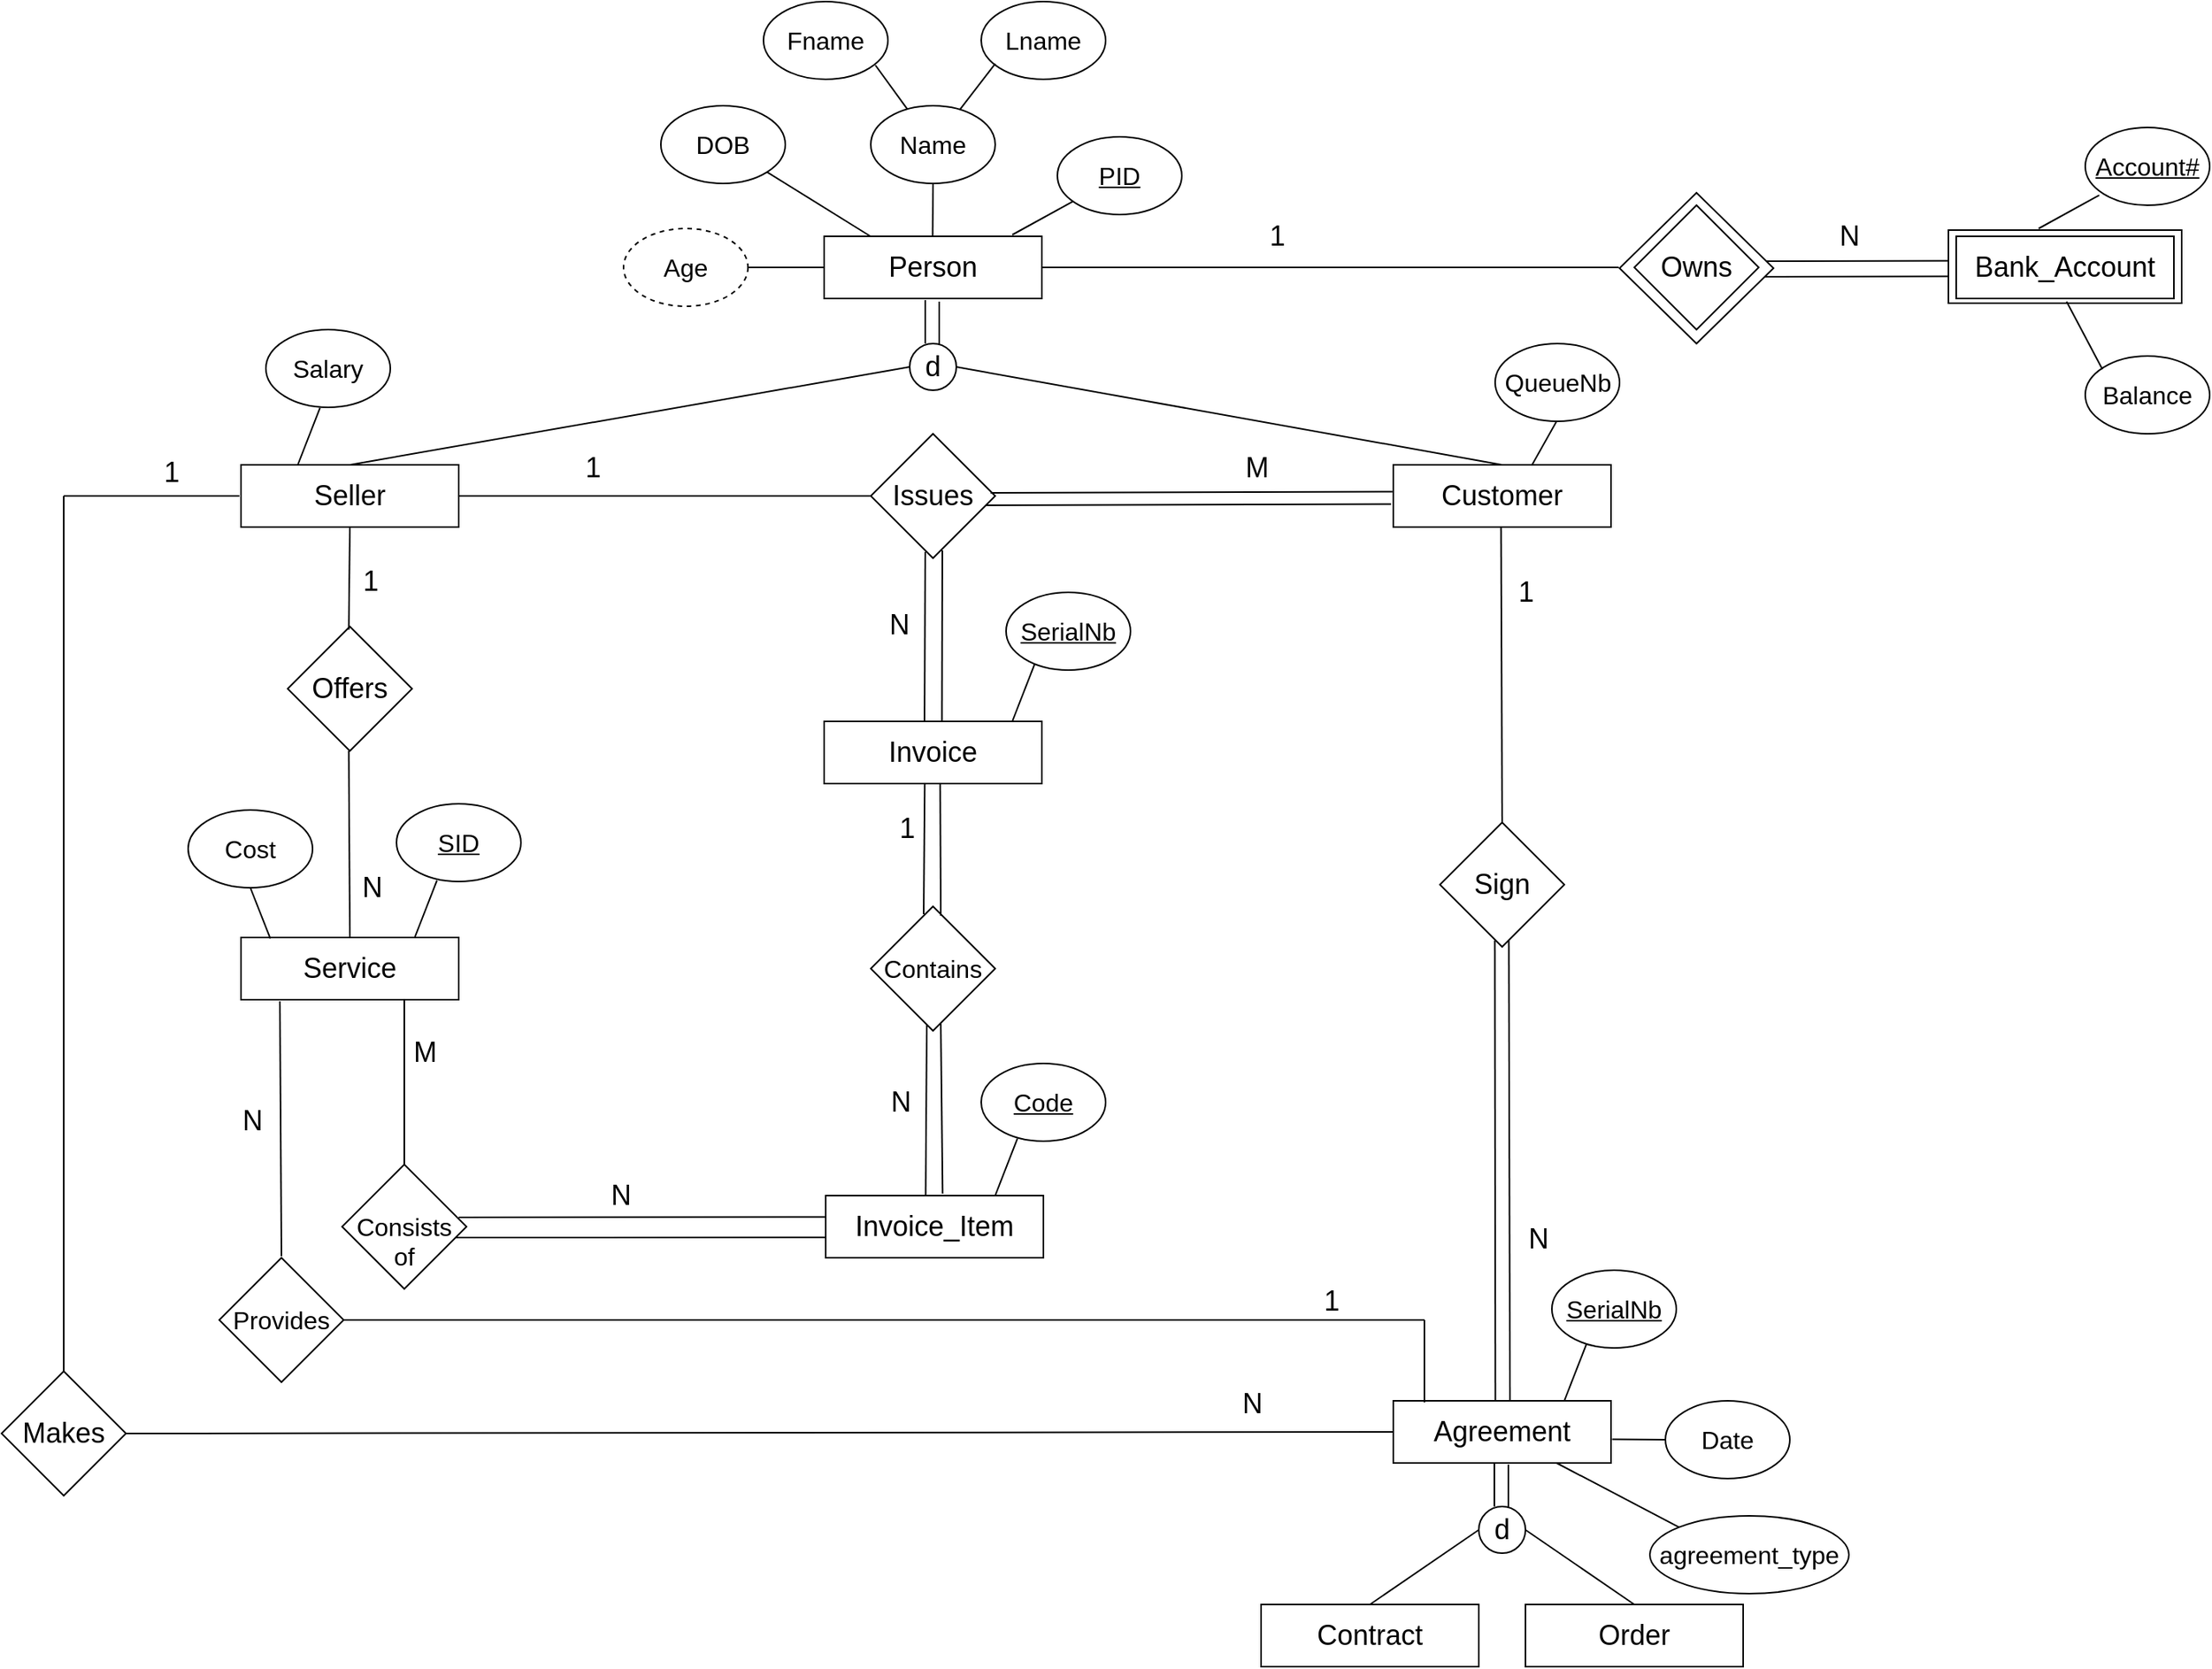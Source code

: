<mxfile version="14.0.0" type="device"><diagram id="C5RBs43oDa-KdzZeNtuy" name="Page-1"><mxGraphModel dx="1698" dy="883" grid="0" gridSize="10" guides="0" tooltips="1" connect="1" arrows="1" fold="1" page="1" pageScale="1" pageWidth="827" pageHeight="1169" math="0" shadow="0"><root><mxCell id="WIyWlLk6GJQsqaUBKTNV-0"/><mxCell id="WIyWlLk6GJQsqaUBKTNV-1" parent="WIyWlLk6GJQsqaUBKTNV-0"/><mxCell id="c0d2WSSigCV5riitA6cw-149" value="&lt;font style=&quot;font-size: 18px&quot;&gt;&lt;br&gt;&lt;/font&gt;" style="rounded=0;whiteSpace=wrap;html=1;" parent="WIyWlLk6GJQsqaUBKTNV-1" vertex="1"><mxGeometry x="1412" y="187" width="150" height="47" as="geometry"/></mxCell><mxCell id="c0d2WSSigCV5riitA6cw-148" value="" style="rhombus;whiteSpace=wrap;html=1;" parent="WIyWlLk6GJQsqaUBKTNV-1" vertex="1"><mxGeometry x="1200.5" y="163" width="99" height="97" as="geometry"/></mxCell><mxCell id="c0d2WSSigCV5riitA6cw-4" value="&lt;font style=&quot;font-size: 18px&quot;&gt;Person&lt;/font&gt;" style="rounded=0;whiteSpace=wrap;html=1;" parent="WIyWlLk6GJQsqaUBKTNV-1" vertex="1"><mxGeometry x="689" y="191" width="140" height="40" as="geometry"/></mxCell><mxCell id="c0d2WSSigCV5riitA6cw-6" value="&lt;font style=&quot;font-size: 18px&quot;&gt;Invoice_Item&lt;/font&gt;" style="rounded=0;whiteSpace=wrap;html=1;" parent="WIyWlLk6GJQsqaUBKTNV-1" vertex="1"><mxGeometry x="690" y="808" width="140" height="40" as="geometry"/></mxCell><mxCell id="c0d2WSSigCV5riitA6cw-7" value="&lt;font style=&quot;font-size: 18px&quot;&gt;Service&lt;/font&gt;" style="rounded=0;whiteSpace=wrap;html=1;" parent="WIyWlLk6GJQsqaUBKTNV-1" vertex="1"><mxGeometry x="314" y="642" width="140" height="40" as="geometry"/></mxCell><mxCell id="c0d2WSSigCV5riitA6cw-8" value="&lt;font style=&quot;font-size: 18px&quot;&gt;Invoice&lt;/font&gt;" style="rounded=0;whiteSpace=wrap;html=1;" parent="WIyWlLk6GJQsqaUBKTNV-1" vertex="1"><mxGeometry x="689" y="503" width="140" height="40" as="geometry"/></mxCell><mxCell id="c0d2WSSigCV5riitA6cw-9" value="&lt;font style=&quot;font-size: 18px&quot;&gt;Customer&lt;/font&gt;" style="rounded=0;whiteSpace=wrap;html=1;" parent="WIyWlLk6GJQsqaUBKTNV-1" vertex="1"><mxGeometry x="1055" y="338" width="140" height="40" as="geometry"/></mxCell><mxCell id="c0d2WSSigCV5riitA6cw-10" value="&lt;font style=&quot;font-size: 18px&quot;&gt;Seller&lt;/font&gt;" style="rounded=0;whiteSpace=wrap;html=1;" parent="WIyWlLk6GJQsqaUBKTNV-1" vertex="1"><mxGeometry x="314" y="338" width="140" height="40" as="geometry"/></mxCell><mxCell id="c0d2WSSigCV5riitA6cw-11" value="&lt;font style=&quot;font-size: 18px&quot;&gt;Bank_Account&lt;br&gt;&lt;/font&gt;" style="rounded=0;whiteSpace=wrap;html=1;" parent="WIyWlLk6GJQsqaUBKTNV-1" vertex="1"><mxGeometry x="1417" y="191" width="140" height="40" as="geometry"/></mxCell><mxCell id="c0d2WSSigCV5riitA6cw-12" value="&lt;font style=&quot;font-size: 18px&quot;&gt;Agreement&lt;/font&gt;" style="rounded=0;whiteSpace=wrap;html=1;" parent="WIyWlLk6GJQsqaUBKTNV-1" vertex="1"><mxGeometry x="1055" y="940" width="140" height="40" as="geometry"/></mxCell><mxCell id="c0d2WSSigCV5riitA6cw-13" value="&lt;font style=&quot;font-size: 18px&quot;&gt;Order&lt;/font&gt;" style="rounded=0;whiteSpace=wrap;html=1;" parent="WIyWlLk6GJQsqaUBKTNV-1" vertex="1"><mxGeometry x="1140" y="1071" width="140" height="40" as="geometry"/></mxCell><mxCell id="c0d2WSSigCV5riitA6cw-14" value="&lt;font style=&quot;font-size: 18px&quot;&gt;Contract&lt;/font&gt;" style="rounded=0;whiteSpace=wrap;html=1;" parent="WIyWlLk6GJQsqaUBKTNV-1" vertex="1"><mxGeometry x="970" y="1071" width="140" height="40" as="geometry"/></mxCell><mxCell id="c0d2WSSigCV5riitA6cw-15" value="&lt;font style=&quot;font-size: 18px&quot;&gt;Owns&lt;/font&gt;" style="rhombus;whiteSpace=wrap;html=1;" parent="WIyWlLk6GJQsqaUBKTNV-1" vertex="1"><mxGeometry x="1210" y="171" width="80" height="80" as="geometry"/></mxCell><mxCell id="c0d2WSSigCV5riitA6cw-16" value="&lt;font&gt;&lt;font style=&quot;font-size: 16px&quot;&gt;&lt;br&gt;Consists&lt;br&gt;of&lt;/font&gt;&lt;br&gt;&lt;/font&gt;" style="rhombus;whiteSpace=wrap;html=1;" parent="WIyWlLk6GJQsqaUBKTNV-1" vertex="1"><mxGeometry x="379" y="788" width="80" height="80" as="geometry"/></mxCell><mxCell id="c0d2WSSigCV5riitA6cw-17" value="&lt;font style=&quot;font-size: 18px&quot;&gt;Offers&lt;/font&gt;" style="rhombus;whiteSpace=wrap;html=1;" parent="WIyWlLk6GJQsqaUBKTNV-1" vertex="1"><mxGeometry x="344" y="442" width="80" height="80" as="geometry"/></mxCell><mxCell id="c0d2WSSigCV5riitA6cw-18" value="&lt;font style=&quot;font-size: 16px&quot;&gt;Contains&lt;/font&gt;" style="rhombus;whiteSpace=wrap;html=1;fontSize=16;" parent="WIyWlLk6GJQsqaUBKTNV-1" vertex="1"><mxGeometry x="719" y="622" width="80" height="80" as="geometry"/></mxCell><mxCell id="c0d2WSSigCV5riitA6cw-19" value="&lt;font style=&quot;font-size: 18px&quot;&gt;Sign&lt;/font&gt;" style="rhombus;whiteSpace=wrap;html=1;" parent="WIyWlLk6GJQsqaUBKTNV-1" vertex="1"><mxGeometry x="1085" y="568" width="80" height="80" as="geometry"/></mxCell><mxCell id="c0d2WSSigCV5riitA6cw-20" value="&lt;font style=&quot;font-size: 18px&quot;&gt;Issues&lt;/font&gt;" style="rhombus;whiteSpace=wrap;html=1;" parent="WIyWlLk6GJQsqaUBKTNV-1" vertex="1"><mxGeometry x="719" y="318" width="80" height="80" as="geometry"/></mxCell><mxCell id="c0d2WSSigCV5riitA6cw-21" value="&lt;font style=&quot;font-size: 18px&quot;&gt;Makes&lt;/font&gt;" style="rhombus;whiteSpace=wrap;html=1;" parent="WIyWlLk6GJQsqaUBKTNV-1" vertex="1"><mxGeometry x="160" y="921" width="80" height="80" as="geometry"/></mxCell><mxCell id="c0d2WSSigCV5riitA6cw-22" value="" style="endArrow=none;html=1;entryX=0.001;entryY=0.421;entryDx=0;entryDy=0;entryPerimeter=0;" parent="WIyWlLk6GJQsqaUBKTNV-1" target="c0d2WSSigCV5riitA6cw-149" edge="1"><mxGeometry width="50" height="50" relative="1" as="geometry"><mxPoint x="1295" y="207" as="sourcePoint"/><mxPoint x="1405" y="207" as="targetPoint"/></mxGeometry></mxCell><mxCell id="c0d2WSSigCV5riitA6cw-24" value="" style="endArrow=none;html=1;exitX=1;exitY=0.5;exitDx=0;exitDy=0;" parent="WIyWlLk6GJQsqaUBKTNV-1" source="c0d2WSSigCV5riitA6cw-4" edge="1"><mxGeometry width="50" height="50" relative="1" as="geometry"><mxPoint x="891" y="210.17" as="sourcePoint"/><mxPoint x="1200" y="211" as="targetPoint"/></mxGeometry></mxCell><mxCell id="c0d2WSSigCV5riitA6cw-161" value="&lt;font style=&quot;font-size: 18px&quot;&gt;1&lt;/font&gt;" style="edgeLabel;html=1;align=center;verticalAlign=middle;resizable=0;points=[];" parent="c0d2WSSigCV5riitA6cw-24" vertex="1" connectable="0"><mxGeometry x="0.147" y="-1" relative="1" as="geometry"><mxPoint x="-61.94" y="-21" as="offset"/></mxGeometry></mxCell><mxCell id="c0d2WSSigCV5riitA6cw-25" value="&lt;font style=&quot;font-size: 18px&quot;&gt;d&lt;/font&gt;" style="ellipse;whiteSpace=wrap;html=1;aspect=fixed;" parent="WIyWlLk6GJQsqaUBKTNV-1" vertex="1"><mxGeometry x="744" y="260" width="30" height="30" as="geometry"/></mxCell><mxCell id="c0d2WSSigCV5riitA6cw-26" value="" style="endArrow=none;html=1;exitX=0.5;exitY=0;exitDx=0;exitDy=0;entryX=0;entryY=0.5;entryDx=0;entryDy=0;" parent="WIyWlLk6GJQsqaUBKTNV-1" source="c0d2WSSigCV5riitA6cw-10" target="c0d2WSSigCV5riitA6cw-25" edge="1"><mxGeometry width="50" height="50" relative="1" as="geometry"><mxPoint x="694" y="328" as="sourcePoint"/><mxPoint x="744" y="278" as="targetPoint"/></mxGeometry></mxCell><mxCell id="c0d2WSSigCV5riitA6cw-27" value="" style="endArrow=none;html=1;entryX=0.5;entryY=0;entryDx=0;entryDy=0;exitX=1;exitY=0.5;exitDx=0;exitDy=0;" parent="WIyWlLk6GJQsqaUBKTNV-1" source="c0d2WSSigCV5riitA6cw-25" target="c0d2WSSigCV5riitA6cw-9" edge="1"><mxGeometry width="50" height="50" relative="1" as="geometry"><mxPoint x="774" y="281" as="sourcePoint"/><mxPoint x="824" y="231" as="targetPoint"/></mxGeometry></mxCell><mxCell id="c0d2WSSigCV5riitA6cw-28" value="" style="endArrow=none;html=1;" parent="WIyWlLk6GJQsqaUBKTNV-1" edge="1"><mxGeometry width="50" height="50" relative="1" as="geometry"><mxPoint x="754" y="260" as="sourcePoint"/><mxPoint x="754" y="232" as="targetPoint"/></mxGeometry></mxCell><mxCell id="c0d2WSSigCV5riitA6cw-29" value="" style="endArrow=none;html=1;" parent="WIyWlLk6GJQsqaUBKTNV-1" edge="1"><mxGeometry width="50" height="50" relative="1" as="geometry"><mxPoint x="763" y="261" as="sourcePoint"/><mxPoint x="763" y="233" as="targetPoint"/></mxGeometry></mxCell><mxCell id="c0d2WSSigCV5riitA6cw-31" value="" style="endArrow=none;html=1;exitX=0.461;exitY=0.002;exitDx=0;exitDy=0;exitPerimeter=0;" parent="WIyWlLk6GJQsqaUBKTNV-1" source="c0d2WSSigCV5riitA6cw-8" edge="1"><mxGeometry width="50" height="50" relative="1" as="geometry"><mxPoint x="754" y="499" as="sourcePoint"/><mxPoint x="754" y="394" as="targetPoint"/></mxGeometry></mxCell><mxCell id="c0d2WSSigCV5riitA6cw-32" value="" style="endArrow=none;html=1;exitX=0.5;exitY=0;exitDx=0;exitDy=0;entryX=0.462;entryY=1.033;entryDx=0;entryDy=0;entryPerimeter=0;" parent="WIyWlLk6GJQsqaUBKTNV-1" edge="1"><mxGeometry width="50" height="50" relative="1" as="geometry"><mxPoint x="753" y="627" as="sourcePoint"/><mxPoint x="753.68" y="543.32" as="targetPoint"/></mxGeometry></mxCell><mxCell id="c0d2WSSigCV5riitA6cw-33" value="" style="endArrow=none;html=1;entryX=0.5;entryY=1;entryDx=0;entryDy=0;exitX=0.537;exitY=-0.032;exitDx=0;exitDy=0;exitPerimeter=0;" parent="WIyWlLk6GJQsqaUBKTNV-1" source="c0d2WSSigCV5riitA6cw-6" edge="1"><mxGeometry width="50" height="50" relative="1" as="geometry"><mxPoint x="764" y="790" as="sourcePoint"/><mxPoint x="764" y="697" as="targetPoint"/></mxGeometry></mxCell><mxCell id="c0d2WSSigCV5riitA6cw-34" value="" style="endArrow=none;html=1;exitX=0.5;exitY=0;exitDx=0;exitDy=0;entryX=0.5;entryY=1;entryDx=0;entryDy=0;" parent="WIyWlLk6GJQsqaUBKTNV-1" target="c0d2WSSigCV5riitA6cw-10" edge="1"><mxGeometry width="50" height="50" relative="1" as="geometry"><mxPoint x="383.29" y="444" as="sourcePoint"/><mxPoint x="383" y="383" as="targetPoint"/></mxGeometry></mxCell><mxCell id="c0d2WSSigCV5riitA6cw-35" value="" style="endArrow=none;html=1;exitX=0.5;exitY=0;exitDx=0;exitDy=0;" parent="WIyWlLk6GJQsqaUBKTNV-1" source="c0d2WSSigCV5riitA6cw-7" edge="1"><mxGeometry width="50" height="50" relative="1" as="geometry"><mxPoint x="383.29" y="588" as="sourcePoint"/><mxPoint x="383.29" y="522" as="targetPoint"/></mxGeometry></mxCell><mxCell id="c0d2WSSigCV5riitA6cw-36" value="" style="endArrow=none;html=1;exitX=0.5;exitY=0;exitDx=0;exitDy=0;entryX=0.75;entryY=1;entryDx=0;entryDy=0;" parent="WIyWlLk6GJQsqaUBKTNV-1" source="c0d2WSSigCV5riitA6cw-16" target="c0d2WSSigCV5riitA6cw-7" edge="1"><mxGeometry width="50" height="50" relative="1" as="geometry"><mxPoint x="415.29" y="694" as="sourcePoint"/><mxPoint x="417" y="658" as="targetPoint"/></mxGeometry></mxCell><mxCell id="c0d2WSSigCV5riitA6cw-37" value="" style="endArrow=none;html=1;exitX=0.5;exitY=0;exitDx=0;exitDy=0;" parent="WIyWlLk6GJQsqaUBKTNV-1" source="c0d2WSSigCV5riitA6cw-19" edge="1"><mxGeometry width="50" height="50" relative="1" as="geometry"><mxPoint x="1124.29" y="444" as="sourcePoint"/><mxPoint x="1124.29" y="378" as="targetPoint"/></mxGeometry></mxCell><mxCell id="c0d2WSSigCV5riitA6cw-38" value="" style="endArrow=none;html=1;exitX=0.469;exitY=0;exitDx=0;exitDy=0;exitPerimeter=0;" parent="WIyWlLk6GJQsqaUBKTNV-1" source="c0d2WSSigCV5riitA6cw-12" edge="1"><mxGeometry width="50" height="50" relative="1" as="geometry"><mxPoint x="1121" y="935" as="sourcePoint"/><mxPoint x="1120.29" y="644" as="targetPoint"/></mxGeometry></mxCell><mxCell id="c0d2WSSigCV5riitA6cw-39" value="" style="endArrow=none;html=1;exitX=0;exitY=0.5;exitDx=0;exitDy=0;entryX=1;entryY=0.5;entryDx=0;entryDy=0;" parent="WIyWlLk6GJQsqaUBKTNV-1" source="c0d2WSSigCV5riitA6cw-20" target="c0d2WSSigCV5riitA6cw-10" edge="1"><mxGeometry width="50" height="50" relative="1" as="geometry"><mxPoint x="704" y="357.29" as="sourcePoint"/><mxPoint x="644" y="357.29" as="targetPoint"/></mxGeometry></mxCell><mxCell id="c0d2WSSigCV5riitA6cw-40" value="" style="endArrow=none;html=1;exitX=-0.004;exitY=0.43;exitDx=0;exitDy=0;entryX=1;entryY=0.5;entryDx=0;entryDy=0;exitPerimeter=0;" parent="WIyWlLk6GJQsqaUBKTNV-1" source="c0d2WSSigCV5riitA6cw-9" edge="1"><mxGeometry width="50" height="50" relative="1" as="geometry"><mxPoint x="1052" y="356" as="sourcePoint"/><mxPoint x="796" y="356" as="targetPoint"/></mxGeometry></mxCell><mxCell id="c0d2WSSigCV5riitA6cw-41" value="" style="endArrow=none;html=1;exitX=0.003;exitY=0.343;exitDx=0;exitDy=0;entryX=1;entryY=0.5;entryDx=0;entryDy=0;exitPerimeter=0;" parent="WIyWlLk6GJQsqaUBKTNV-1" source="c0d2WSSigCV5riitA6cw-6" edge="1"><mxGeometry width="50" height="50" relative="1" as="geometry"><mxPoint x="685" y="822" as="sourcePoint"/><mxPoint x="454" y="822" as="targetPoint"/></mxGeometry></mxCell><mxCell id="c0d2WSSigCV5riitA6cw-45" value="" style="endArrow=none;html=1;exitX=0;exitY=0.5;exitDx=0;exitDy=0;entryX=1;entryY=0.5;entryDx=0;entryDy=0;" parent="WIyWlLk6GJQsqaUBKTNV-1" source="c0d2WSSigCV5riitA6cw-12" target="c0d2WSSigCV5riitA6cw-21" edge="1"><mxGeometry width="50" height="50" relative="1" as="geometry"><mxPoint x="575" y="960" as="sourcePoint"/><mxPoint x="500" y="959.29" as="targetPoint"/></mxGeometry></mxCell><mxCell id="c0d2WSSigCV5riitA6cw-47" value="" style="endArrow=none;html=1;exitX=0.5;exitY=0;exitDx=0;exitDy=0;" parent="WIyWlLk6GJQsqaUBKTNV-1" edge="1"><mxGeometry width="50" height="50" relative="1" as="geometry"><mxPoint x="340" y="847" as="sourcePoint"/><mxPoint x="339" y="683" as="targetPoint"/></mxGeometry></mxCell><mxCell id="c0d2WSSigCV5riitA6cw-48" value="&lt;font style=&quot;font-size: 16px&quot;&gt;Provides&lt;/font&gt;" style="rhombus;whiteSpace=wrap;html=1;" parent="WIyWlLk6GJQsqaUBKTNV-1" vertex="1"><mxGeometry x="300" y="848" width="80" height="80" as="geometry"/></mxCell><mxCell id="c0d2WSSigCV5riitA6cw-53" value="&lt;font style=&quot;font-size: 18px&quot;&gt;d&lt;/font&gt;" style="ellipse;whiteSpace=wrap;html=1;aspect=fixed;" parent="WIyWlLk6GJQsqaUBKTNV-1" vertex="1"><mxGeometry x="1110" y="1008" width="30" height="30" as="geometry"/></mxCell><mxCell id="c0d2WSSigCV5riitA6cw-54" value="" style="endArrow=none;html=1;exitX=0.5;exitY=0;exitDx=0;exitDy=0;entryX=0;entryY=0.5;entryDx=0;entryDy=0;" parent="WIyWlLk6GJQsqaUBKTNV-1" source="c0d2WSSigCV5riitA6cw-14" target="c0d2WSSigCV5riitA6cw-53" edge="1"><mxGeometry width="50" height="50" relative="1" as="geometry"><mxPoint x="940" y="1086" as="sourcePoint"/><mxPoint x="1110" y="1026" as="targetPoint"/></mxGeometry></mxCell><mxCell id="c0d2WSSigCV5riitA6cw-55" value="" style="endArrow=none;html=1;entryX=0.5;entryY=0;entryDx=0;entryDy=0;exitX=1;exitY=0.5;exitDx=0;exitDy=0;" parent="WIyWlLk6GJQsqaUBKTNV-1" source="c0d2WSSigCV5riitA6cw-53" target="c0d2WSSigCV5riitA6cw-13" edge="1"><mxGeometry width="50" height="50" relative="1" as="geometry"><mxPoint x="1140" y="1029" as="sourcePoint"/><mxPoint x="1315" y="1086" as="targetPoint"/></mxGeometry></mxCell><mxCell id="c0d2WSSigCV5riitA6cw-56" value="" style="endArrow=none;html=1;" parent="WIyWlLk6GJQsqaUBKTNV-1" edge="1"><mxGeometry width="50" height="50" relative="1" as="geometry"><mxPoint x="1120" y="1008.0" as="sourcePoint"/><mxPoint x="1120" y="980.0" as="targetPoint"/></mxGeometry></mxCell><mxCell id="c0d2WSSigCV5riitA6cw-57" value="" style="endArrow=none;html=1;" parent="WIyWlLk6GJQsqaUBKTNV-1" edge="1"><mxGeometry width="50" height="50" relative="1" as="geometry"><mxPoint x="1129" y="1009" as="sourcePoint"/><mxPoint x="1129" y="981" as="targetPoint"/></mxGeometry></mxCell><mxCell id="c0d2WSSigCV5riitA6cw-42" value="" style="endArrow=none;html=1;exitX=0;exitY=0.5;exitDx=0;exitDy=0;" parent="WIyWlLk6GJQsqaUBKTNV-1" edge="1"><mxGeometry x="268" y="357" width="50" height="50" as="geometry"><mxPoint x="313" y="358" as="sourcePoint"/><mxPoint x="200" y="358" as="targetPoint"/></mxGeometry></mxCell><mxCell id="c0d2WSSigCV5riitA6cw-43" value="" style="endArrow=none;html=1;entryX=0.5;entryY=0;entryDx=0;entryDy=0;" parent="WIyWlLk6GJQsqaUBKTNV-1" edge="1"><mxGeometry x="360.99" y="358" width="50" height="50" as="geometry"><mxPoint x="199.99" y="358" as="sourcePoint"/><mxPoint x="199.99" y="921.0" as="targetPoint"/></mxGeometry></mxCell><mxCell id="c0d2WSSigCV5riitA6cw-50" value="" style="endArrow=none;html=1;entryX=1;entryY=0.5;entryDx=0;entryDy=0;" parent="WIyWlLk6GJQsqaUBKTNV-1" target="c0d2WSSigCV5riitA6cw-48" edge="1"><mxGeometry x="369" y="888" width="50" height="50" as="geometry"><mxPoint x="1075" y="888" as="sourcePoint"/><mxPoint x="425" y="888" as="targetPoint"/></mxGeometry></mxCell><mxCell id="c0d2WSSigCV5riitA6cw-51" value="" style="endArrow=none;html=1;" parent="WIyWlLk6GJQsqaUBKTNV-1" edge="1"><mxGeometry x="280" y="888" width="50" height="50" as="geometry"><mxPoint x="1075" y="941" as="sourcePoint"/><mxPoint x="1075" y="888" as="targetPoint"/></mxGeometry></mxCell><mxCell id="c0d2WSSigCV5riitA6cw-90" value="&lt;font size=&quot;3&quot;&gt;&lt;u&gt;Code&lt;/u&gt;&lt;/font&gt;" style="ellipse;whiteSpace=wrap;html=1;" parent="WIyWlLk6GJQsqaUBKTNV-1" vertex="1"><mxGeometry x="790" y="723" width="80" height="50" as="geometry"/></mxCell><mxCell id="c0d2WSSigCV5riitA6cw-91" value="&lt;font size=&quot;3&quot;&gt;&lt;u&gt;SerialNb&lt;/u&gt;&lt;/font&gt;" style="ellipse;whiteSpace=wrap;html=1;" parent="WIyWlLk6GJQsqaUBKTNV-1" vertex="1"><mxGeometry x="1157" y="856" width="80" height="50" as="geometry"/></mxCell><mxCell id="c0d2WSSigCV5riitA6cw-92" value="&lt;font size=&quot;3&quot;&gt;&lt;u&gt;SerialNb&lt;/u&gt;&lt;/font&gt;" style="ellipse;whiteSpace=wrap;html=1;" parent="WIyWlLk6GJQsqaUBKTNV-1" vertex="1"><mxGeometry x="806" y="420" width="80" height="50" as="geometry"/></mxCell><mxCell id="c0d2WSSigCV5riitA6cw-93" value="&lt;font size=&quot;3&quot;&gt;Salary&lt;/font&gt;" style="ellipse;whiteSpace=wrap;html=1;" parent="WIyWlLk6GJQsqaUBKTNV-1" vertex="1"><mxGeometry x="330" y="251" width="80" height="50" as="geometry"/></mxCell><mxCell id="c0d2WSSigCV5riitA6cw-95" value="&lt;font style=&quot;font-size: 16px&quot;&gt;QueueNb&lt;/font&gt;" style="ellipse;whiteSpace=wrap;html=1;" parent="WIyWlLk6GJQsqaUBKTNV-1" vertex="1"><mxGeometry x="1120.5" y="260" width="80" height="50" as="geometry"/></mxCell><mxCell id="c0d2WSSigCV5riitA6cw-97" value="&lt;font size=&quot;3&quot;&gt;&lt;u&gt;Account#&lt;/u&gt;&lt;/font&gt;" style="ellipse;whiteSpace=wrap;html=1;" parent="WIyWlLk6GJQsqaUBKTNV-1" vertex="1"><mxGeometry x="1500" y="121" width="80" height="50" as="geometry"/></mxCell><mxCell id="c0d2WSSigCV5riitA6cw-98" value="&lt;font size=&quot;3&quot;&gt;Balance&lt;/font&gt;" style="ellipse;whiteSpace=wrap;html=1;" parent="WIyWlLk6GJQsqaUBKTNV-1" vertex="1"><mxGeometry x="1500" y="268" width="80" height="50" as="geometry"/></mxCell><mxCell id="c0d2WSSigCV5riitA6cw-99" value="&lt;font size=&quot;3&quot;&gt;Lname&lt;/font&gt;" style="ellipse;whiteSpace=wrap;html=1;" parent="WIyWlLk6GJQsqaUBKTNV-1" vertex="1"><mxGeometry x="790" y="40" width="80" height="50" as="geometry"/></mxCell><mxCell id="c0d2WSSigCV5riitA6cw-100" value="&lt;font size=&quot;3&quot;&gt;&lt;u&gt;PID&lt;/u&gt;&lt;/font&gt;" style="ellipse;whiteSpace=wrap;html=1;" parent="WIyWlLk6GJQsqaUBKTNV-1" vertex="1"><mxGeometry x="839" y="127" width="80" height="50" as="geometry"/></mxCell><mxCell id="c0d2WSSigCV5riitA6cw-101" value="&lt;font style=&quot;font-size: 16px&quot;&gt;Cost&lt;/font&gt;" style="ellipse;whiteSpace=wrap;html=1;" parent="WIyWlLk6GJQsqaUBKTNV-1" vertex="1"><mxGeometry x="280" y="560" width="80" height="50" as="geometry"/></mxCell><mxCell id="c0d2WSSigCV5riitA6cw-102" value="&lt;font size=&quot;3&quot;&gt;&lt;u&gt;SID&lt;/u&gt;&lt;/font&gt;" style="ellipse;whiteSpace=wrap;html=1;" parent="WIyWlLk6GJQsqaUBKTNV-1" vertex="1"><mxGeometry x="414" y="556" width="80" height="50" as="geometry"/></mxCell><mxCell id="c0d2WSSigCV5riitA6cw-103" value="&lt;font style=&quot;font-size: 16px&quot;&gt;Date&lt;/font&gt;" style="ellipse;whiteSpace=wrap;html=1;" parent="WIyWlLk6GJQsqaUBKTNV-1" vertex="1"><mxGeometry x="1230" y="940" width="80" height="50" as="geometry"/></mxCell><mxCell id="c0d2WSSigCV5riitA6cw-104" value="&lt;font size=&quot;3&quot;&gt;Fname&lt;/font&gt;" style="ellipse;whiteSpace=wrap;html=1;" parent="WIyWlLk6GJQsqaUBKTNV-1" vertex="1"><mxGeometry x="650" y="40" width="80" height="50" as="geometry"/></mxCell><mxCell id="c0d2WSSigCV5riitA6cw-105" value="&lt;font size=&quot;3&quot;&gt;DOB&lt;/font&gt;" style="ellipse;whiteSpace=wrap;html=1;" parent="WIyWlLk6GJQsqaUBKTNV-1" vertex="1"><mxGeometry x="584" y="107" width="80" height="50" as="geometry"/></mxCell><mxCell id="c0d2WSSigCV5riitA6cw-106" value="&lt;font size=&quot;3&quot;&gt;Age&lt;/font&gt;" style="ellipse;whiteSpace=wrap;html=1;dashed=1;" parent="WIyWlLk6GJQsqaUBKTNV-1" vertex="1"><mxGeometry x="560" y="186" width="80" height="50" as="geometry"/></mxCell><mxCell id="c0d2WSSigCV5riitA6cw-107" value="&lt;font size=&quot;3&quot;&gt;Name&lt;/font&gt;" style="ellipse;whiteSpace=wrap;html=1;" parent="WIyWlLk6GJQsqaUBKTNV-1" vertex="1"><mxGeometry x="719" y="107" width="80" height="50" as="geometry"/></mxCell><mxCell id="c0d2WSSigCV5riitA6cw-111" value="" style="endArrow=none;html=1;entryX=0.5;entryY=1;entryDx=0;entryDy=0;" parent="WIyWlLk6GJQsqaUBKTNV-1" target="c0d2WSSigCV5riitA6cw-107" edge="1"><mxGeometry width="50" height="50" relative="1" as="geometry"><mxPoint x="758.76" y="191" as="sourcePoint"/><mxPoint x="759" y="160" as="targetPoint"/></mxGeometry></mxCell><mxCell id="c0d2WSSigCV5riitA6cw-112" value="" style="endArrow=none;html=1;" parent="WIyWlLk6GJQsqaUBKTNV-1" target="c0d2WSSigCV5riitA6cw-100" edge="1"><mxGeometry width="50" height="50" relative="1" as="geometry"><mxPoint x="810" y="190" as="sourcePoint"/><mxPoint x="850" y="171" as="targetPoint"/></mxGeometry></mxCell><mxCell id="c0d2WSSigCV5riitA6cw-114" value="" style="endArrow=none;html=1;entryX=0.5;entryY=1;entryDx=0;entryDy=0;" parent="WIyWlLk6GJQsqaUBKTNV-1" source="c0d2WSSigCV5riitA6cw-107" edge="1"><mxGeometry width="50" height="50" relative="1" as="geometry"><mxPoint x="799.29" y="109" as="sourcePoint"/><mxPoint x="799" y="80" as="targetPoint"/></mxGeometry></mxCell><mxCell id="c0d2WSSigCV5riitA6cw-116" value="" style="endArrow=none;html=1;entryX=0.5;entryY=1;entryDx=0;entryDy=0;" parent="WIyWlLk6GJQsqaUBKTNV-1" source="c0d2WSSigCV5riitA6cw-107" edge="1"><mxGeometry width="50" height="50" relative="1" as="geometry"><mxPoint x="722.29" y="110" as="sourcePoint"/><mxPoint x="722" y="81" as="targetPoint"/></mxGeometry></mxCell><mxCell id="c0d2WSSigCV5riitA6cw-117" value="" style="endArrow=none;html=1;" parent="WIyWlLk6GJQsqaUBKTNV-1" target="c0d2WSSigCV5riitA6cw-105" edge="1"><mxGeometry width="50" height="50" relative="1" as="geometry"><mxPoint x="718.81" y="191" as="sourcePoint"/><mxPoint x="718.52" y="162" as="targetPoint"/></mxGeometry></mxCell><mxCell id="c0d2WSSigCV5riitA6cw-118" value="" style="endArrow=none;html=1;exitX=0;exitY=0.5;exitDx=0;exitDy=0;entryX=1;entryY=0.5;entryDx=0;entryDy=0;" parent="WIyWlLk6GJQsqaUBKTNV-1" source="c0d2WSSigCV5riitA6cw-4" target="c0d2WSSigCV5riitA6cw-106" edge="1"><mxGeometry width="50" height="50" relative="1" as="geometry"><mxPoint x="640.29" y="236" as="sourcePoint"/><mxPoint x="650" y="207" as="targetPoint"/></mxGeometry></mxCell><mxCell id="c0d2WSSigCV5riitA6cw-150" value="" style="endArrow=none;html=1;" parent="WIyWlLk6GJQsqaUBKTNV-1" edge="1"><mxGeometry width="50" height="50" relative="1" as="geometry"><mxPoint x="1470" y="186" as="sourcePoint"/><mxPoint x="1508.989" y="164.528" as="targetPoint"/></mxGeometry></mxCell><mxCell id="c0d2WSSigCV5riitA6cw-151" value="" style="endArrow=none;html=1;exitX=0.5;exitY=1;exitDx=0;exitDy=0;" parent="WIyWlLk6GJQsqaUBKTNV-1" edge="1"><mxGeometry width="50" height="50" relative="1" as="geometry"><mxPoint x="1488" y="233" as="sourcePoint"/><mxPoint x="1511" y="276.5" as="targetPoint"/></mxGeometry></mxCell><mxCell id="c0d2WSSigCV5riitA6cw-152" value="" style="endArrow=none;html=1;exitX=0.636;exitY=0.008;exitDx=0;exitDy=0;exitPerimeter=0;" parent="WIyWlLk6GJQsqaUBKTNV-1" source="c0d2WSSigCV5riitA6cw-9" edge="1"><mxGeometry width="50" height="50" relative="1" as="geometry"><mxPoint x="1140" y="350" as="sourcePoint"/><mxPoint x="1160" y="310" as="targetPoint"/></mxGeometry></mxCell><mxCell id="c0d2WSSigCV5riitA6cw-153" value="" style="endArrow=none;html=1;entryX=0.435;entryY=1.006;entryDx=0;entryDy=0;entryPerimeter=0;" parent="WIyWlLk6GJQsqaUBKTNV-1" target="c0d2WSSigCV5riitA6cw-93" edge="1"><mxGeometry width="50" height="50" relative="1" as="geometry"><mxPoint x="350.51" y="338" as="sourcePoint"/><mxPoint x="360" y="310" as="targetPoint"/></mxGeometry></mxCell><mxCell id="c0d2WSSigCV5riitA6cw-154" value="" style="endArrow=none;html=1;entryX=0.435;entryY=1.006;entryDx=0;entryDy=0;entryPerimeter=0;" parent="WIyWlLk6GJQsqaUBKTNV-1" edge="1"><mxGeometry width="50" height="50" relative="1" as="geometry"><mxPoint x="810" y="503" as="sourcePoint"/><mxPoint x="824.29" y="466.3" as="targetPoint"/></mxGeometry></mxCell><mxCell id="c0d2WSSigCV5riitA6cw-155" value="" style="endArrow=none;html=1;entryX=0.435;entryY=1.006;entryDx=0;entryDy=0;entryPerimeter=0;" parent="WIyWlLk6GJQsqaUBKTNV-1" edge="1"><mxGeometry width="50" height="50" relative="1" as="geometry"><mxPoint x="799" y="808.0" as="sourcePoint"/><mxPoint x="813.29" y="771.3" as="targetPoint"/></mxGeometry></mxCell><mxCell id="c0d2WSSigCV5riitA6cw-156" value="" style="endArrow=none;html=1;entryX=0.435;entryY=1.006;entryDx=0;entryDy=0;entryPerimeter=0;" parent="WIyWlLk6GJQsqaUBKTNV-1" edge="1"><mxGeometry width="50" height="50" relative="1" as="geometry"><mxPoint x="1165" y="940" as="sourcePoint"/><mxPoint x="1179.29" y="903.3" as="targetPoint"/></mxGeometry></mxCell><mxCell id="c0d2WSSigCV5riitA6cw-157" value="" style="endArrow=none;html=1;" parent="WIyWlLk6GJQsqaUBKTNV-1" edge="1"><mxGeometry width="50" height="50" relative="1" as="geometry"><mxPoint x="1195.71" y="964.7" as="sourcePoint"/><mxPoint x="1230" y="965" as="targetPoint"/></mxGeometry></mxCell><mxCell id="c0d2WSSigCV5riitA6cw-158" value="" style="endArrow=none;html=1;entryX=0.435;entryY=1.006;entryDx=0;entryDy=0;entryPerimeter=0;" parent="WIyWlLk6GJQsqaUBKTNV-1" edge="1"><mxGeometry width="50" height="50" relative="1" as="geometry"><mxPoint x="425.71" y="642.0" as="sourcePoint"/><mxPoint x="440.0" y="605.3" as="targetPoint"/></mxGeometry></mxCell><mxCell id="c0d2WSSigCV5riitA6cw-159" value="" style="endArrow=none;html=1;entryX=0.5;entryY=1;entryDx=0;entryDy=0;" parent="WIyWlLk6GJQsqaUBKTNV-1" target="c0d2WSSigCV5riitA6cw-101" edge="1"><mxGeometry width="50" height="50" relative="1" as="geometry"><mxPoint x="332.86" y="642.7" as="sourcePoint"/><mxPoint x="347.15" y="606" as="targetPoint"/></mxGeometry></mxCell><mxCell id="c0d2WSSigCV5riitA6cw-163" value="&lt;font style=&quot;font-size: 18px&quot;&gt;1&lt;/font&gt;" style="edgeLabel;html=1;align=center;verticalAlign=middle;resizable=0;points=[];" parent="WIyWlLk6GJQsqaUBKTNV-1" vertex="1" connectable="0"><mxGeometry x="1140.0" y="420" as="geometry"/></mxCell><mxCell id="c0d2WSSigCV5riitA6cw-164" value="&lt;font style=&quot;font-size: 18px&quot;&gt;1&lt;/font&gt;" style="edgeLabel;html=1;align=center;verticalAlign=middle;resizable=0;points=[];" parent="WIyWlLk6GJQsqaUBKTNV-1" vertex="1" connectable="0"><mxGeometry x="300.0" y="370" as="geometry"><mxPoint x="-31" y="-27" as="offset"/></mxGeometry></mxCell><mxCell id="c0d2WSSigCV5riitA6cw-165" value="&lt;font style=&quot;font-size: 18px&quot;&gt;1&lt;/font&gt;" style="edgeLabel;html=1;align=center;verticalAlign=middle;resizable=0;points=[];" parent="WIyWlLk6GJQsqaUBKTNV-1" vertex="1" connectable="0"><mxGeometry x="454.0" y="301" as="geometry"><mxPoint x="-57" y="112" as="offset"/></mxGeometry></mxCell><mxCell id="c0d2WSSigCV5riitA6cw-167" value="&lt;font style=&quot;font-size: 18px&quot;&gt;1&lt;/font&gt;" style="edgeLabel;html=1;align=center;verticalAlign=middle;resizable=0;points=[];" parent="WIyWlLk6GJQsqaUBKTNV-1" vertex="1" connectable="0"><mxGeometry x="846.0" y="556" as="geometry"><mxPoint x="169" y="320" as="offset"/></mxGeometry></mxCell><mxCell id="c0d2WSSigCV5riitA6cw-168" value="" style="endArrow=none;html=1;entryX=-0.003;entryY=0.634;entryDx=0;entryDy=0;entryPerimeter=0;" parent="WIyWlLk6GJQsqaUBKTNV-1" target="c0d2WSSigCV5riitA6cw-149" edge="1"><mxGeometry width="50" height="50" relative="1" as="geometry"><mxPoint x="1294" y="217" as="sourcePoint"/><mxPoint x="1404.0" y="217" as="targetPoint"/></mxGeometry></mxCell><mxCell id="c0d2WSSigCV5riitA6cw-169" value="" style="endArrow=none;html=1;exitX=-0.01;exitY=0.63;exitDx=0;exitDy=0;entryX=1;entryY=0.5;entryDx=0;entryDy=0;exitPerimeter=0;" parent="WIyWlLk6GJQsqaUBKTNV-1" source="c0d2WSSigCV5riitA6cw-9" edge="1"><mxGeometry width="50" height="50" relative="1" as="geometry"><mxPoint x="1049" y="364" as="sourcePoint"/><mxPoint x="793" y="364" as="targetPoint"/></mxGeometry></mxCell><mxCell id="c0d2WSSigCV5riitA6cw-170" value="" style="endArrow=none;html=1;exitX=0.541;exitY=0.002;exitDx=0;exitDy=0;exitPerimeter=0;" parent="WIyWlLk6GJQsqaUBKTNV-1" source="c0d2WSSigCV5riitA6cw-8" edge="1"><mxGeometry width="50" height="50" relative="1" as="geometry"><mxPoint x="765" y="498" as="sourcePoint"/><mxPoint x="765" y="393" as="targetPoint"/></mxGeometry></mxCell><mxCell id="c0d2WSSigCV5riitA6cw-171" value="" style="endArrow=none;html=1;exitX=0.5;exitY=0;exitDx=0;exitDy=0;entryX=0.533;entryY=1;entryDx=0;entryDy=0;entryPerimeter=0;" parent="WIyWlLk6GJQsqaUBKTNV-1" target="c0d2WSSigCV5riitA6cw-8" edge="1"><mxGeometry width="50" height="50" relative="1" as="geometry"><mxPoint x="764" y="628" as="sourcePoint"/><mxPoint x="764.0" y="549" as="targetPoint"/></mxGeometry></mxCell><mxCell id="c0d2WSSigCV5riitA6cw-172" value="" style="endArrow=none;html=1;exitX=0.459;exitY=0.003;exitDx=0;exitDy=0;entryX=0.533;entryY=1;entryDx=0;entryDy=0;entryPerimeter=0;exitPerimeter=0;" parent="WIyWlLk6GJQsqaUBKTNV-1" source="c0d2WSSigCV5riitA6cw-6" edge="1"><mxGeometry width="50" height="50" relative="1" as="geometry"><mxPoint x="755.38" y="783" as="sourcePoint"/><mxPoint x="755.0" y="698" as="targetPoint"/></mxGeometry></mxCell><mxCell id="c0d2WSSigCV5riitA6cw-173" value="" style="endArrow=none;html=1;exitX=0.536;exitY=0.01;exitDx=0;exitDy=0;exitPerimeter=0;" parent="WIyWlLk6GJQsqaUBKTNV-1" source="c0d2WSSigCV5riitA6cw-12" edge="1"><mxGeometry width="50" height="50" relative="1" as="geometry"><mxPoint x="1130" y="935.0" as="sourcePoint"/><mxPoint x="1129.29" y="644" as="targetPoint"/></mxGeometry></mxCell><mxCell id="c0d2WSSigCV5riitA6cw-174" value="" style="endArrow=none;html=1;exitX=0.001;exitY=0.673;exitDx=0;exitDy=0;entryX=1;entryY=0.5;entryDx=0;entryDy=0;exitPerimeter=0;" parent="WIyWlLk6GJQsqaUBKTNV-1" source="c0d2WSSigCV5riitA6cw-6" edge="1"><mxGeometry width="50" height="50" relative="1" as="geometry"><mxPoint x="683" y="835" as="sourcePoint"/><mxPoint x="452" y="835" as="targetPoint"/></mxGeometry></mxCell><mxCell id="c0d2WSSigCV5riitA6cw-181" value="&lt;span style=&quot;font-size: 18px&quot;&gt;N&lt;/span&gt;" style="edgeLabel;html=1;align=center;verticalAlign=middle;resizable=0;points=[];" parent="WIyWlLk6GJQsqaUBKTNV-1" vertex="1" connectable="0"><mxGeometry x="1350.001" y="191" as="geometry"><mxPoint x="-2" as="offset"/></mxGeometry></mxCell><mxCell id="c0d2WSSigCV5riitA6cw-182" value="&lt;span style=&quot;font-size: 18px&quot;&gt;M&lt;/span&gt;" style="edgeLabel;html=1;align=center;verticalAlign=middle;resizable=0;points=[];" parent="WIyWlLk6GJQsqaUBKTNV-1" vertex="1" connectable="0"><mxGeometry x="435.001" y="720" as="geometry"><mxPoint x="-3" y="-4" as="offset"/></mxGeometry></mxCell><mxCell id="c0d2WSSigCV5riitA6cw-183" value="&lt;span style=&quot;font-size: 18px&quot;&gt;N&lt;/span&gt;" style="edgeLabel;html=1;align=center;verticalAlign=middle;resizable=0;points=[];" parent="WIyWlLk6GJQsqaUBKTNV-1" vertex="1" connectable="0"><mxGeometry x="400.001" y="610" as="geometry"><mxPoint x="-2" as="offset"/></mxGeometry></mxCell><mxCell id="c0d2WSSigCV5riitA6cw-184" value="&lt;span style=&quot;font-size: 18px&quot;&gt;N&lt;/span&gt;" style="edgeLabel;html=1;align=center;verticalAlign=middle;resizable=0;points=[];" parent="WIyWlLk6GJQsqaUBKTNV-1" vertex="1" connectable="0"><mxGeometry x="1000.001" y="710" as="geometry"><mxPoint x="-36" y="232" as="offset"/></mxGeometry></mxCell><mxCell id="c0d2WSSigCV5riitA6cw-185" value="&lt;span style=&quot;font-size: 18px&quot;&gt;N&lt;/span&gt;" style="edgeLabel;html=1;align=center;verticalAlign=middle;resizable=0;points=[];" parent="WIyWlLk6GJQsqaUBKTNV-1" vertex="1" connectable="0"><mxGeometry x="560.001" y="808" as="geometry"><mxPoint x="-2" as="offset"/></mxGeometry></mxCell><mxCell id="c0d2WSSigCV5riitA6cw-186" value="&lt;span style=&quot;font-size: 18px&quot;&gt;N&lt;/span&gt;" style="edgeLabel;html=1;align=center;verticalAlign=middle;resizable=0;points=[];" parent="WIyWlLk6GJQsqaUBKTNV-1" vertex="1" connectable="0"><mxGeometry x="740.001" y="748" as="geometry"><mxPoint x="-2" as="offset"/></mxGeometry></mxCell><mxCell id="c0d2WSSigCV5riitA6cw-187" value="&lt;span style=&quot;font-size: 18px&quot;&gt;N&lt;/span&gt;" style="edgeLabel;html=1;align=center;verticalAlign=middle;resizable=0;points=[];" parent="WIyWlLk6GJQsqaUBKTNV-1" vertex="1" connectable="0"><mxGeometry x="1390.001" y="310" as="geometry"><mxPoint x="-242" y="526" as="offset"/></mxGeometry></mxCell><mxCell id="c0d2WSSigCV5riitA6cw-188" value="&lt;font style=&quot;font-size: 18px&quot;&gt;1&lt;/font&gt;" style="edgeLabel;html=1;align=center;verticalAlign=middle;resizable=0;points=[];" parent="WIyWlLk6GJQsqaUBKTNV-1" vertex="1" connectable="0"><mxGeometry x="799.0" y="460" as="geometry"><mxPoint x="-57" y="112" as="offset"/></mxGeometry></mxCell><mxCell id="c0d2WSSigCV5riitA6cw-189" value="&lt;span style=&quot;font-size: 18px&quot;&gt;N&lt;/span&gt;" style="edgeLabel;html=1;align=center;verticalAlign=middle;resizable=0;points=[];" parent="WIyWlLk6GJQsqaUBKTNV-1" vertex="1" connectable="0"><mxGeometry x="330.001" y="430" as="geometry"><mxPoint x="-9" y="330" as="offset"/></mxGeometry></mxCell><mxCell id="c0d2WSSigCV5riitA6cw-190" value="&lt;font style=&quot;font-size: 18px&quot;&gt;M&lt;/font&gt;" style="edgeLabel;html=1;align=center;verticalAlign=middle;resizable=0;points=[];" parent="WIyWlLk6GJQsqaUBKTNV-1" vertex="1" connectable="0"><mxGeometry x="989.917" y="201" as="geometry"><mxPoint x="-23" y="139" as="offset"/></mxGeometry></mxCell><mxCell id="c0d2WSSigCV5riitA6cw-191" value="&lt;font style=&quot;font-size: 18px&quot;&gt;1&lt;/font&gt;" style="edgeLabel;html=1;align=center;verticalAlign=middle;resizable=0;points=[];" parent="WIyWlLk6GJQsqaUBKTNV-1" vertex="1" connectable="0"><mxGeometry x="999.917" y="213" as="geometry"><mxPoint x="-460" y="127" as="offset"/></mxGeometry></mxCell><mxCell id="c0d2WSSigCV5riitA6cw-192" value="&lt;font style=&quot;font-size: 18px&quot;&gt;N&lt;/font&gt;" style="edgeLabel;html=1;align=center;verticalAlign=middle;resizable=0;points=[];" parent="WIyWlLk6GJQsqaUBKTNV-1" vertex="1" connectable="0"><mxGeometry x="1009.917" y="221" as="geometry"><mxPoint x="-273" y="220" as="offset"/></mxGeometry></mxCell><mxCell id="_BxIU54hssfpcNCIYQ9h-0" value="&lt;font size=&quot;3&quot;&gt;agreement_type&lt;/font&gt;" style="ellipse;whiteSpace=wrap;html=1;" vertex="1" parent="WIyWlLk6GJQsqaUBKTNV-1"><mxGeometry x="1220" y="1014" width="128" height="50" as="geometry"/></mxCell><mxCell id="_BxIU54hssfpcNCIYQ9h-1" value="" style="endArrow=none;html=1;exitX=0;exitY=0;exitDx=0;exitDy=0;entryX=0.75;entryY=1;entryDx=0;entryDy=0;" edge="1" parent="WIyWlLk6GJQsqaUBKTNV-1" source="_BxIU54hssfpcNCIYQ9h-0" target="c0d2WSSigCV5riitA6cw-12"><mxGeometry width="50" height="50" relative="1" as="geometry"><mxPoint x="1203" y="1003" as="sourcePoint"/><mxPoint x="1237.29" y="1003.3" as="targetPoint"/></mxGeometry></mxCell></root></mxGraphModel></diagram></mxfile>